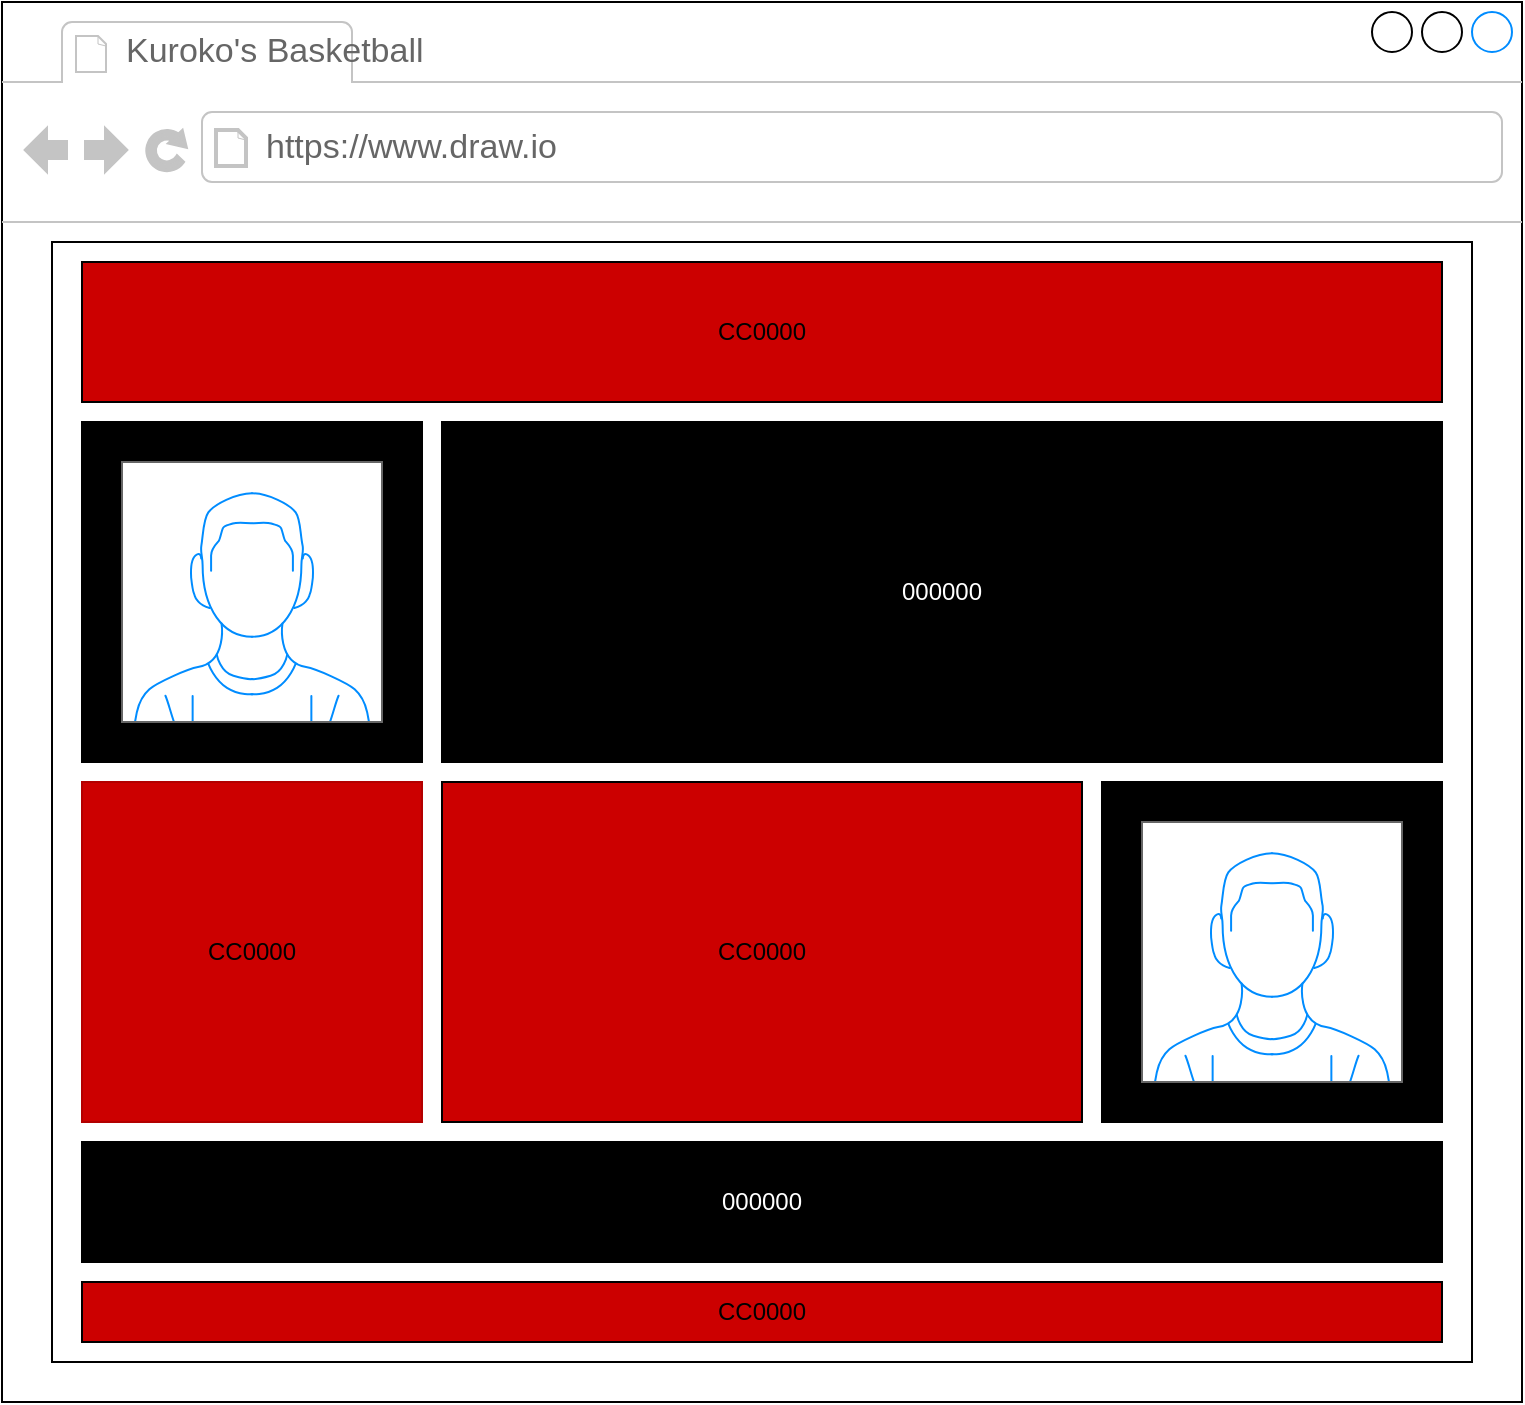 <mxfile version="14.6.13" type="github">
  <diagram id="ViZvrklLhSphlfB9RMSQ" name="Page-1">
    <mxGraphModel dx="1422" dy="794" grid="1" gridSize="10" guides="1" tooltips="1" connect="1" arrows="1" fold="1" page="1" pageScale="1" pageWidth="850" pageHeight="1100" math="0" shadow="0">
      <root>
        <mxCell id="0" />
        <mxCell id="1" parent="0" />
        <mxCell id="SDU-umlRtd4r8Wcu-aAS-1" value="" style="strokeWidth=1;shadow=0;dashed=0;align=center;html=1;shape=mxgraph.mockup.containers.browserWindow;rSize=0;strokeColor2=#008cff;strokeColor3=#c4c4c4;mainText=,;recursiveResize=0;" parent="1" vertex="1">
          <mxGeometry x="40" y="40" width="760" height="700" as="geometry" />
        </mxCell>
        <mxCell id="SDU-umlRtd4r8Wcu-aAS-2" value="Kuroko&#39;s Basketball" style="strokeWidth=1;shadow=0;dashed=0;align=center;html=1;shape=mxgraph.mockup.containers.anchor;fontSize=17;fontColor=#666666;align=left;" parent="SDU-umlRtd4r8Wcu-aAS-1" vertex="1">
          <mxGeometry x="60" y="12" width="110" height="26" as="geometry" />
        </mxCell>
        <mxCell id="SDU-umlRtd4r8Wcu-aAS-3" value="https://www.draw.io" style="strokeWidth=1;shadow=0;dashed=0;align=center;html=1;shape=mxgraph.mockup.containers.anchor;rSize=0;fontSize=17;fontColor=#666666;align=left;" parent="SDU-umlRtd4r8Wcu-aAS-1" vertex="1">
          <mxGeometry x="130" y="60" width="250" height="26" as="geometry" />
        </mxCell>
        <mxCell id="SDU-umlRtd4r8Wcu-aAS-4" value="" style="rounded=0;whiteSpace=wrap;html=1;" parent="SDU-umlRtd4r8Wcu-aAS-1" vertex="1">
          <mxGeometry x="25" y="120" width="710" height="560" as="geometry" />
        </mxCell>
        <mxCell id="SDU-umlRtd4r8Wcu-aAS-5" value="CC0000" style="rounded=0;whiteSpace=wrap;html=1;fillColor=#CC0000;" parent="SDU-umlRtd4r8Wcu-aAS-1" vertex="1">
          <mxGeometry x="40" y="130" width="680" height="70" as="geometry" />
        </mxCell>
        <mxCell id="SDU-umlRtd4r8Wcu-aAS-6" value="" style="whiteSpace=wrap;html=1;aspect=fixed;fillColor=#000000;" parent="SDU-umlRtd4r8Wcu-aAS-1" vertex="1">
          <mxGeometry x="40" y="210" width="170" height="170" as="geometry" />
        </mxCell>
        <mxCell id="SDU-umlRtd4r8Wcu-aAS-7" value="&lt;font color=&quot;#000000&quot;&gt;CC0000&lt;/font&gt;" style="whiteSpace=wrap;html=1;aspect=fixed;strokeColor=#B20000;fontColor=#ffffff;fillColor=#CC0000;" parent="SDU-umlRtd4r8Wcu-aAS-1" vertex="1">
          <mxGeometry x="40" y="390" width="170" height="170" as="geometry" />
        </mxCell>
        <mxCell id="SDU-umlRtd4r8Wcu-aAS-8" value="&lt;font color=&quot;#ffffff&quot;&gt;000000&lt;/font&gt;" style="rounded=0;whiteSpace=wrap;html=1;fillColor=#000000;" parent="SDU-umlRtd4r8Wcu-aAS-1" vertex="1">
          <mxGeometry x="40" y="570" width="680" height="60" as="geometry" />
        </mxCell>
        <mxCell id="SDU-umlRtd4r8Wcu-aAS-10" value="&lt;font color=&quot;#ffffff&quot;&gt;000000&lt;/font&gt;" style="rounded=0;whiteSpace=wrap;html=1;fillColor=#000000;" parent="SDU-umlRtd4r8Wcu-aAS-1" vertex="1">
          <mxGeometry x="220" y="210" width="500" height="170" as="geometry" />
        </mxCell>
        <mxCell id="SDU-umlRtd4r8Wcu-aAS-11" value="CC0000" style="rounded=0;whiteSpace=wrap;html=1;fillColor=#CC0000;" parent="SDU-umlRtd4r8Wcu-aAS-1" vertex="1">
          <mxGeometry x="40" y="640" width="680" height="30" as="geometry" />
        </mxCell>
        <mxCell id="SDU-umlRtd4r8Wcu-aAS-12" value="CC0000" style="rounded=0;whiteSpace=wrap;html=1;fillColor=#CC0000;" parent="SDU-umlRtd4r8Wcu-aAS-1" vertex="1">
          <mxGeometry x="220" y="390" width="320" height="170" as="geometry" />
        </mxCell>
        <mxCell id="SDU-umlRtd4r8Wcu-aAS-13" value="" style="whiteSpace=wrap;html=1;aspect=fixed;fillColor=#000000;" parent="SDU-umlRtd4r8Wcu-aAS-1" vertex="1">
          <mxGeometry x="550" y="390" width="170" height="170" as="geometry" />
        </mxCell>
        <mxCell id="SDU-umlRtd4r8Wcu-aAS-14" value="" style="verticalLabelPosition=bottom;shadow=0;dashed=0;align=center;html=1;verticalAlign=top;strokeWidth=1;shape=mxgraph.mockup.containers.userMale;strokeColor=#666666;strokeColor2=#008cff;" parent="SDU-umlRtd4r8Wcu-aAS-1" vertex="1">
          <mxGeometry x="60" y="230" width="130" height="130" as="geometry" />
        </mxCell>
        <mxCell id="SDU-umlRtd4r8Wcu-aAS-15" value="" style="verticalLabelPosition=bottom;shadow=0;dashed=0;align=center;html=1;verticalAlign=top;strokeWidth=1;shape=mxgraph.mockup.containers.userMale;strokeColor=#666666;strokeColor2=#008cff;" parent="SDU-umlRtd4r8Wcu-aAS-1" vertex="1">
          <mxGeometry x="570" y="410" width="130" height="130" as="geometry" />
        </mxCell>
      </root>
    </mxGraphModel>
  </diagram>
</mxfile>
